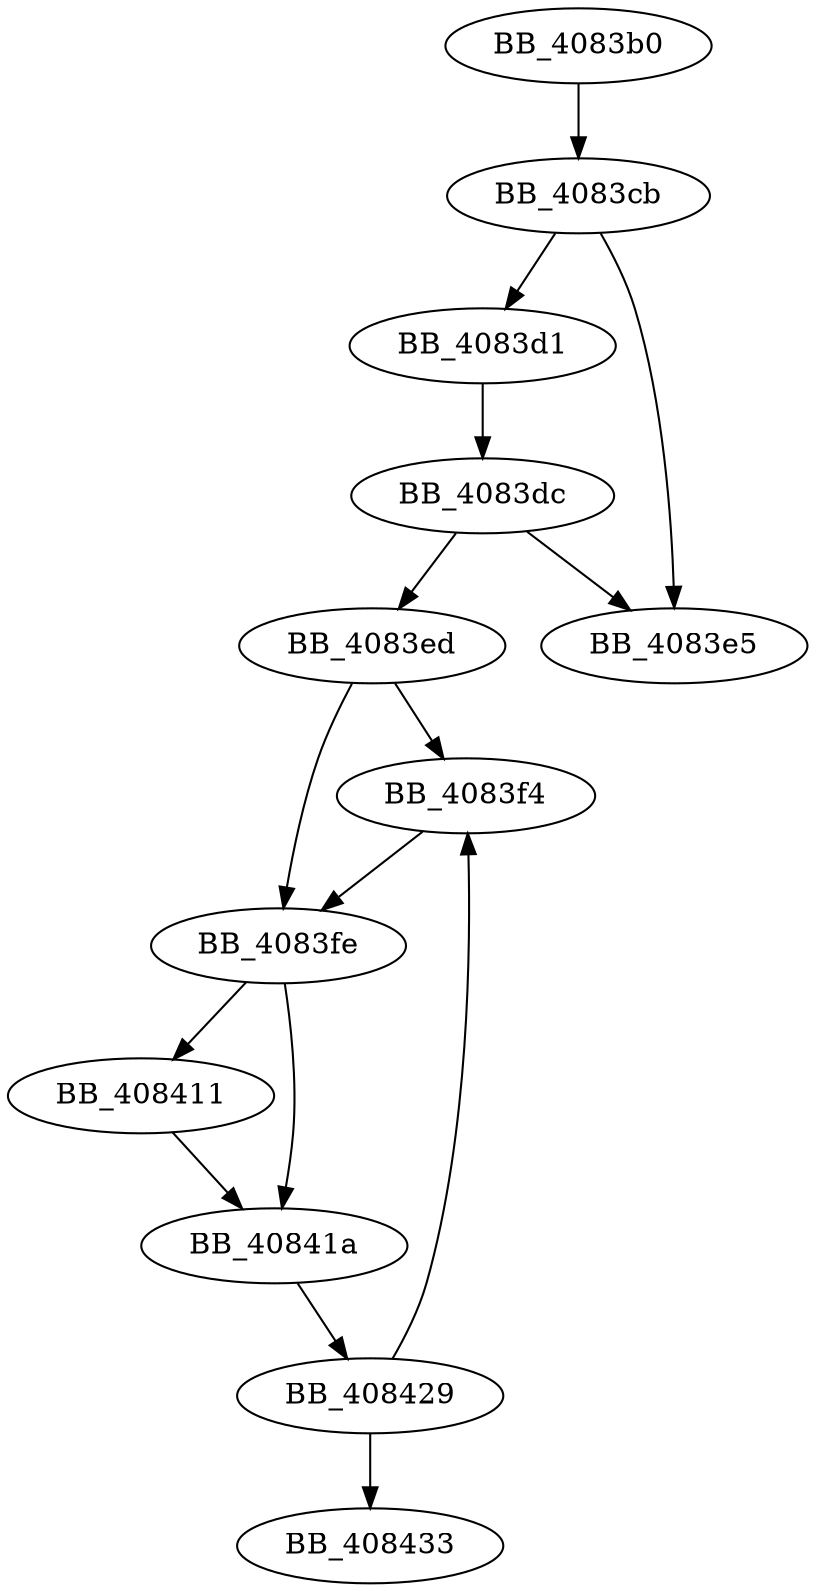 DiGraph sub_4083B0{
BB_4083b0->BB_4083cb
BB_4083cb->BB_4083d1
BB_4083cb->BB_4083e5
BB_4083d1->BB_4083dc
BB_4083dc->BB_4083e5
BB_4083dc->BB_4083ed
BB_4083ed->BB_4083f4
BB_4083ed->BB_4083fe
BB_4083f4->BB_4083fe
BB_4083fe->BB_408411
BB_4083fe->BB_40841a
BB_408411->BB_40841a
BB_40841a->BB_408429
BB_408429->BB_4083f4
BB_408429->BB_408433
}
